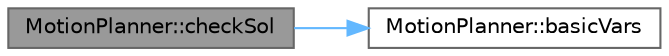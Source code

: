 digraph "MotionPlanner::checkSol"
{
 // LATEX_PDF_SIZE
  bgcolor="transparent";
  edge [fontname=Helvetica,fontsize=10,labelfontname=Helvetica,labelfontsize=10];
  node [fontname=Helvetica,fontsize=10,shape=box,height=0.2,width=0.4];
  rankdir="LR";
  Node1 [label="MotionPlanner::checkSol",height=0.2,width=0.4,color="gray40", fillcolor="grey60", style="filled", fontcolor="black",tooltip=" "];
  Node1 -> Node2 [color="steelblue1",style="solid"];
  Node2 [label="MotionPlanner::basicVars",height=0.2,width=0.4,color="grey40", fillcolor="white", style="filled",URL="$namespace_motion_planner.html#afca784c48c1f2c8cc281da274b927ac7",tooltip=" "];
}
